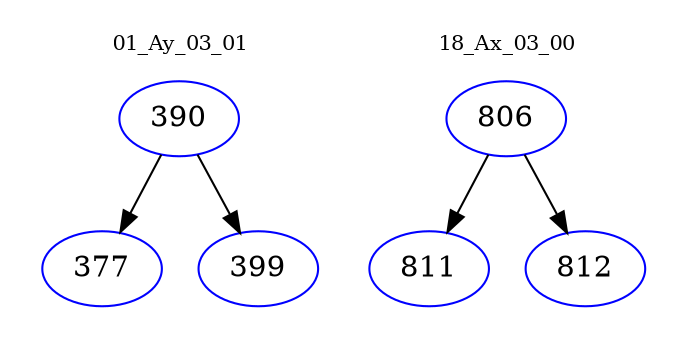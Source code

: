 digraph{
subgraph cluster_0 {
color = white
label = "01_Ay_03_01";
fontsize=10;
T0_390 [label="390", color="blue"]
T0_390 -> T0_377 [color="black"]
T0_377 [label="377", color="blue"]
T0_390 -> T0_399 [color="black"]
T0_399 [label="399", color="blue"]
}
subgraph cluster_1 {
color = white
label = "18_Ax_03_00";
fontsize=10;
T1_806 [label="806", color="blue"]
T1_806 -> T1_811 [color="black"]
T1_811 [label="811", color="blue"]
T1_806 -> T1_812 [color="black"]
T1_812 [label="812", color="blue"]
}
}
